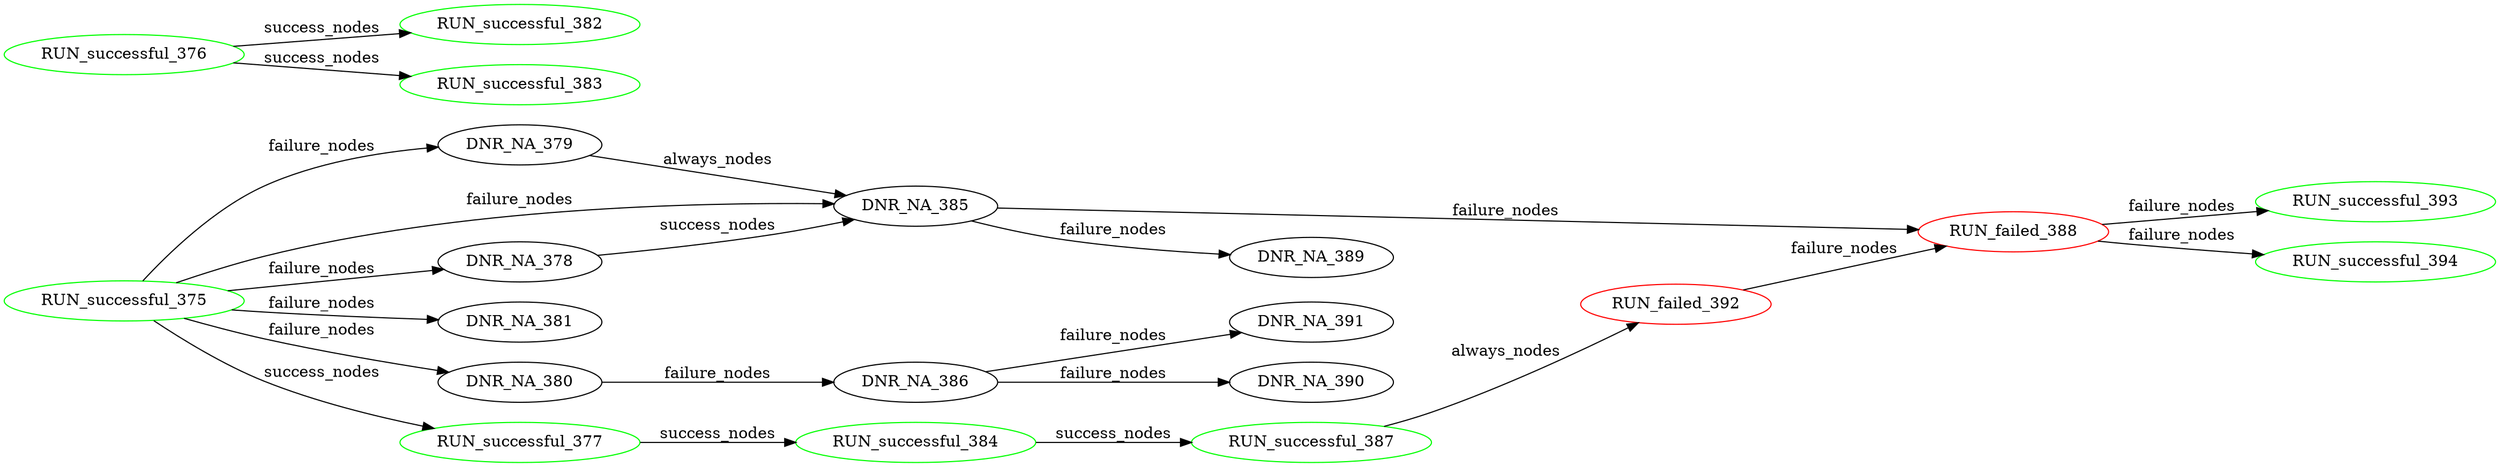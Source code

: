 
        digraph g {
        rankdir = LR
        DNR_NA_378 [color = black]
DNR_NA_379 [color = black]
DNR_NA_380 [color = black]
DNR_NA_381 [color = black]
DNR_NA_385 [color = black]
DNR_NA_386 [color = black]
DNR_NA_389 [color = black]
DNR_NA_390 [color = black]
DNR_NA_391 [color = black]
RUN_successful_376 [color = green]
RUN_successful_375 [color = green]
RUN_successful_382 [color = green]
RUN_successful_383 [color = green]
RUN_successful_377 [color = green]
RUN_successful_384 [color = green]
RUN_successful_387 [color = green]
RUN_failed_392 [color = red]
RUN_failed_388 [color = red]
RUN_successful_393 [color = green]
RUN_successful_394 [color = green]
DNR_NA_378 -> DNR_NA_385 [ label="success_nodes" ];
RUN_successful_376 -> RUN_successful_382 [ label="success_nodes" ];
RUN_successful_376 -> RUN_successful_383 [ label="success_nodes" ];
RUN_successful_375 -> RUN_successful_377 [ label="success_nodes" ];
RUN_successful_377 -> RUN_successful_384 [ label="success_nodes" ];
RUN_successful_384 -> RUN_successful_387 [ label="success_nodes" ];
DNR_NA_380 -> DNR_NA_386 [ label="failure_nodes" ];
DNR_NA_385 -> DNR_NA_389 [ label="failure_nodes" ];
DNR_NA_385 -> RUN_failed_388 [ label="failure_nodes" ];
DNR_NA_386 -> DNR_NA_390 [ label="failure_nodes" ];
DNR_NA_386 -> DNR_NA_391 [ label="failure_nodes" ];
RUN_successful_375 -> DNR_NA_378 [ label="failure_nodes" ];
RUN_successful_375 -> DNR_NA_379 [ label="failure_nodes" ];
RUN_successful_375 -> DNR_NA_380 [ label="failure_nodes" ];
RUN_successful_375 -> DNR_NA_381 [ label="failure_nodes" ];
RUN_successful_375 -> DNR_NA_385 [ label="failure_nodes" ];
RUN_failed_392 -> RUN_failed_388 [ label="failure_nodes" ];
RUN_failed_388 -> RUN_successful_393 [ label="failure_nodes" ];
RUN_failed_388 -> RUN_successful_394 [ label="failure_nodes" ];
DNR_NA_379 -> DNR_NA_385 [ label="always_nodes" ];
RUN_successful_387 -> RUN_failed_392 [ label="always_nodes" ];
}
